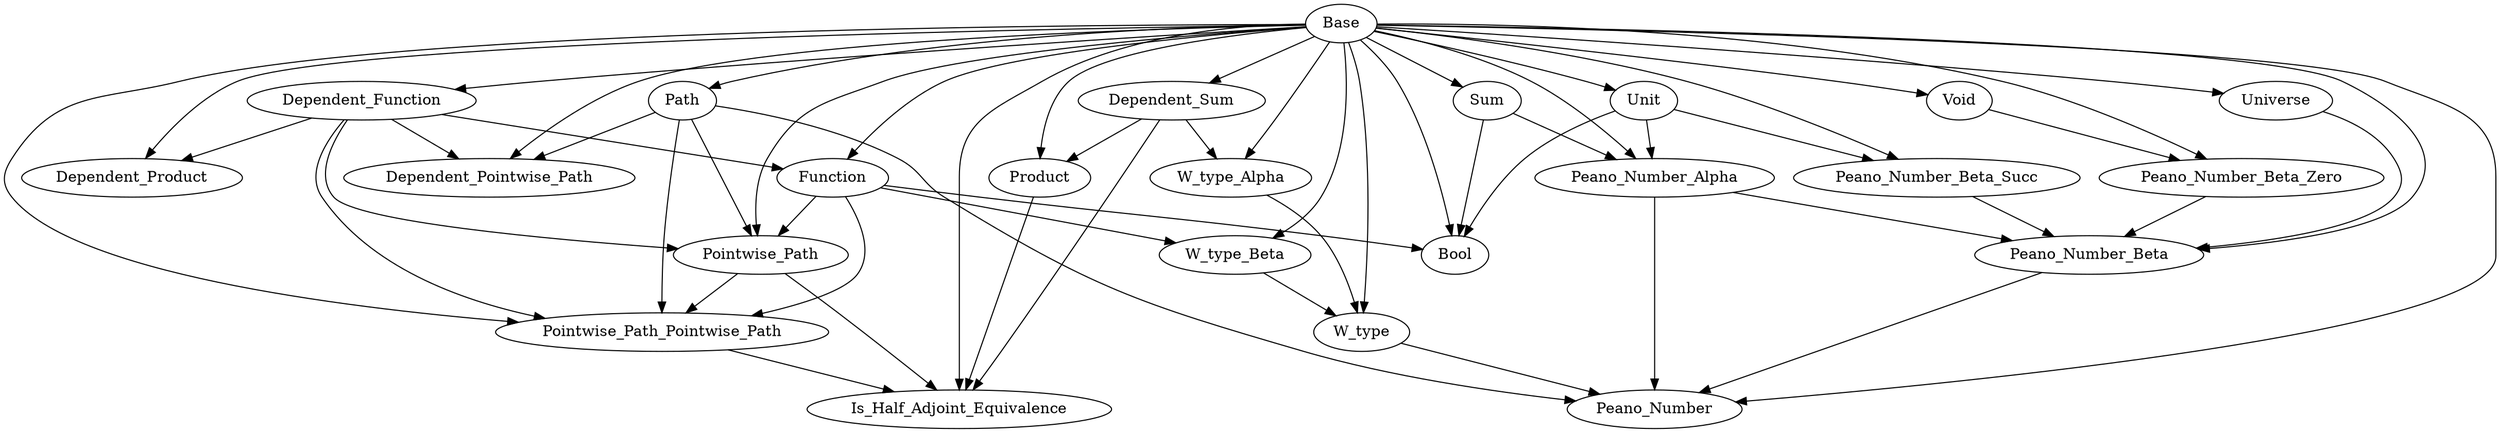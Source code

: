 digraph Dependencies {
  # Base
  # Dependent_Function
  "Base" -> "Dependent_Function";
  # Function
  "Base" -> "Function";
  "Dependent_Function" -> "Function";
  # Dependent_Product
  "Base" -> "Dependent_Product";
  "Dependent_Function" -> "Dependent_Product";
  # Dependent_Sum
  "Base" -> "Dependent_Sum";
  # Product
  "Base" -> "Product";
  "Dependent_Sum" -> "Product";
  # Sum
  "Base" -> "Sum";
  # Unit
  "Base" -> "Unit";
  # Void
  "Base" -> "Void";
  # W_type_Alpha
  "Base" -> "W_type_Alpha";
  "Dependent_Sum" -> "W_type_Alpha";
  # W_type_Beta
  "Base" -> "W_type_Beta";
  "Function" -> "W_type_Beta";
  # W_type
  "Base" -> "W_type";
  "W_type_Alpha" -> "W_type";
  "W_type_Beta" -> "W_type";
  # Universe
  "Base" -> "Universe";
  # Path
  "Base" -> "Path";
  # Dependent_Pointwise_Path
  "Base" -> "Dependent_Pointwise_Path";
  "Dependent_Function" -> "Dependent_Pointwise_Path";
  "Path" -> "Dependent_Pointwise_Path";
  # Pointwise_Path
  "Base" -> "Pointwise_Path";
  "Dependent_Function" -> "Pointwise_Path";
  "Function" -> "Pointwise_Path";
  "Path" -> "Pointwise_Path";
  # Pointwise_Path_Pointwise_Path
  "Base" -> "Pointwise_Path_Pointwise_Path";
  "Dependent_Function" -> "Pointwise_Path_Pointwise_Path";
  "Function" -> "Pointwise_Path_Pointwise_Path";
  "Path" -> "Pointwise_Path_Pointwise_Path";
  "Pointwise_Path" -> "Pointwise_Path_Pointwise_Path";
  # Is_Half_Adjoint_Equivalence
  "Base" -> "Is_Half_Adjoint_Equivalence";
  "Dependent_Sum" -> "Is_Half_Adjoint_Equivalence";
  "Product" -> "Is_Half_Adjoint_Equivalence";
  "Pointwise_Path" -> "Is_Half_Adjoint_Equivalence";
  "Pointwise_Path_Pointwise_Path" -> "Is_Half_Adjoint_Equivalence";
  # Bool
  "Base" -> "Bool";
  "Function" -> "Bool";
  "Sum" -> "Bool";
  "Unit" -> "Bool";
  # Peano_Number_Alpha
  "Base" -> "Peano_Number_Alpha";
  "Sum" -> "Peano_Number_Alpha";
  "Unit" -> "Peano_Number_Alpha";
  # Peano_Number_Beta_Zero
  "Base" -> "Peano_Number_Beta_Zero";
  "Void" -> "Peano_Number_Beta_Zero";
  # Peano_Number_Beta_Succ
  "Base" -> "Peano_Number_Beta_Succ";
  "Unit" -> "Peano_Number_Beta_Succ";
  # Peano_Number_Beta
  "Base" -> "Peano_Number_Beta";
  "Universe" -> "Peano_Number_Beta";
  "Peano_Number_Alpha" -> "Peano_Number_Beta";
  "Peano_Number_Beta_Zero" -> "Peano_Number_Beta";
  "Peano_Number_Beta_Succ" -> "Peano_Number_Beta";
  # Peano_Number
  "Base" -> "Peano_Number";
  "W_type" -> "Peano_Number";
  "Path" -> "Peano_Number";
  "Peano_Number_Alpha" -> "Peano_Number";
  "Peano_Number_Beta" -> "Peano_Number";
}

